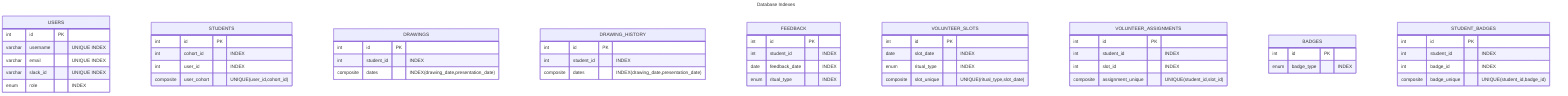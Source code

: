 ---
title: Database Indexes
---
erDiagram
    USERS {
        int id PK
        varchar username "UNIQUE INDEX"
        varchar email "UNIQUE INDEX"
        varchar slack_id "UNIQUE INDEX"
        enum role "INDEX"
    }

    STUDENTS {
        int id PK
        int cohort_id "INDEX"
        int user_id "INDEX"
        composite user_cohort "UNIQUE(user_id,cohort_id)"
    }

    DRAWINGS {
        int id PK
        int student_id "INDEX"
        composite dates "INDEX(drawing_date,presentation_date)"
    }

    DRAWING_HISTORY {
        int id PK
        int student_id "INDEX"
        composite dates "INDEX(drawing_date,presentation_date)"
    }

    FEEDBACK {
        int id PK
        int student_id "INDEX"
        date feedback_date "INDEX"
        enum ritual_type "INDEX"
    }

    VOLUNTEER_SLOTS {
        int id PK
        date slot_date "INDEX"
        enum ritual_type "INDEX"
        composite slot_unique "UNIQUE(ritual_type,slot_date)"
    }

    VOLUNTEER_ASSIGNMENTS {
        int id PK
        int student_id "INDEX"
        int slot_id "INDEX"
        composite assignment_unique "UNIQUE(student_id,slot_id)"
    }

    BADGES {
        int id PK
        enum badge_type "INDEX"
    }

    STUDENT_BADGES {
        int id PK
        int student_id "INDEX"
        int badge_id "INDEX"
        composite badge_unique "UNIQUE(student_id,badge_id)"
    }